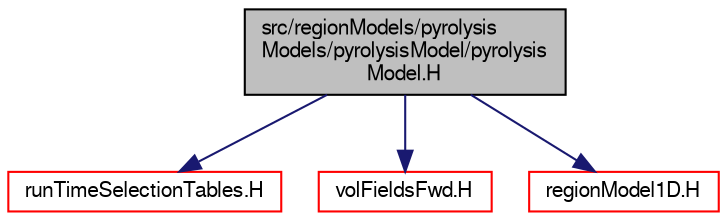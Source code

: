 digraph "src/regionModels/pyrolysisModels/pyrolysisModel/pyrolysisModel.H"
{
  bgcolor="transparent";
  edge [fontname="FreeSans",fontsize="10",labelfontname="FreeSans",labelfontsize="10"];
  node [fontname="FreeSans",fontsize="10",shape=record];
  Node0 [label="src/regionModels/pyrolysis\lModels/pyrolysisModel/pyrolysis\lModel.H",height=0.2,width=0.4,color="black", fillcolor="grey75", style="filled", fontcolor="black"];
  Node0 -> Node1 [color="midnightblue",fontsize="10",style="solid",fontname="FreeSans"];
  Node1 [label="runTimeSelectionTables.H",height=0.2,width=0.4,color="red",URL="$a09266.html",tooltip="Macros to ease declaration of run-time selection tables. "];
  Node0 -> Node55 [color="midnightblue",fontsize="10",style="solid",fontname="FreeSans"];
  Node55 [label="volFieldsFwd.H",height=0.2,width=0.4,color="red",URL="$a02753.html"];
  Node0 -> Node76 [color="midnightblue",fontsize="10",style="solid",fontname="FreeSans"];
  Node76 [label="regionModel1D.H",height=0.2,width=0.4,color="red",URL="$a14099.html"];
}
